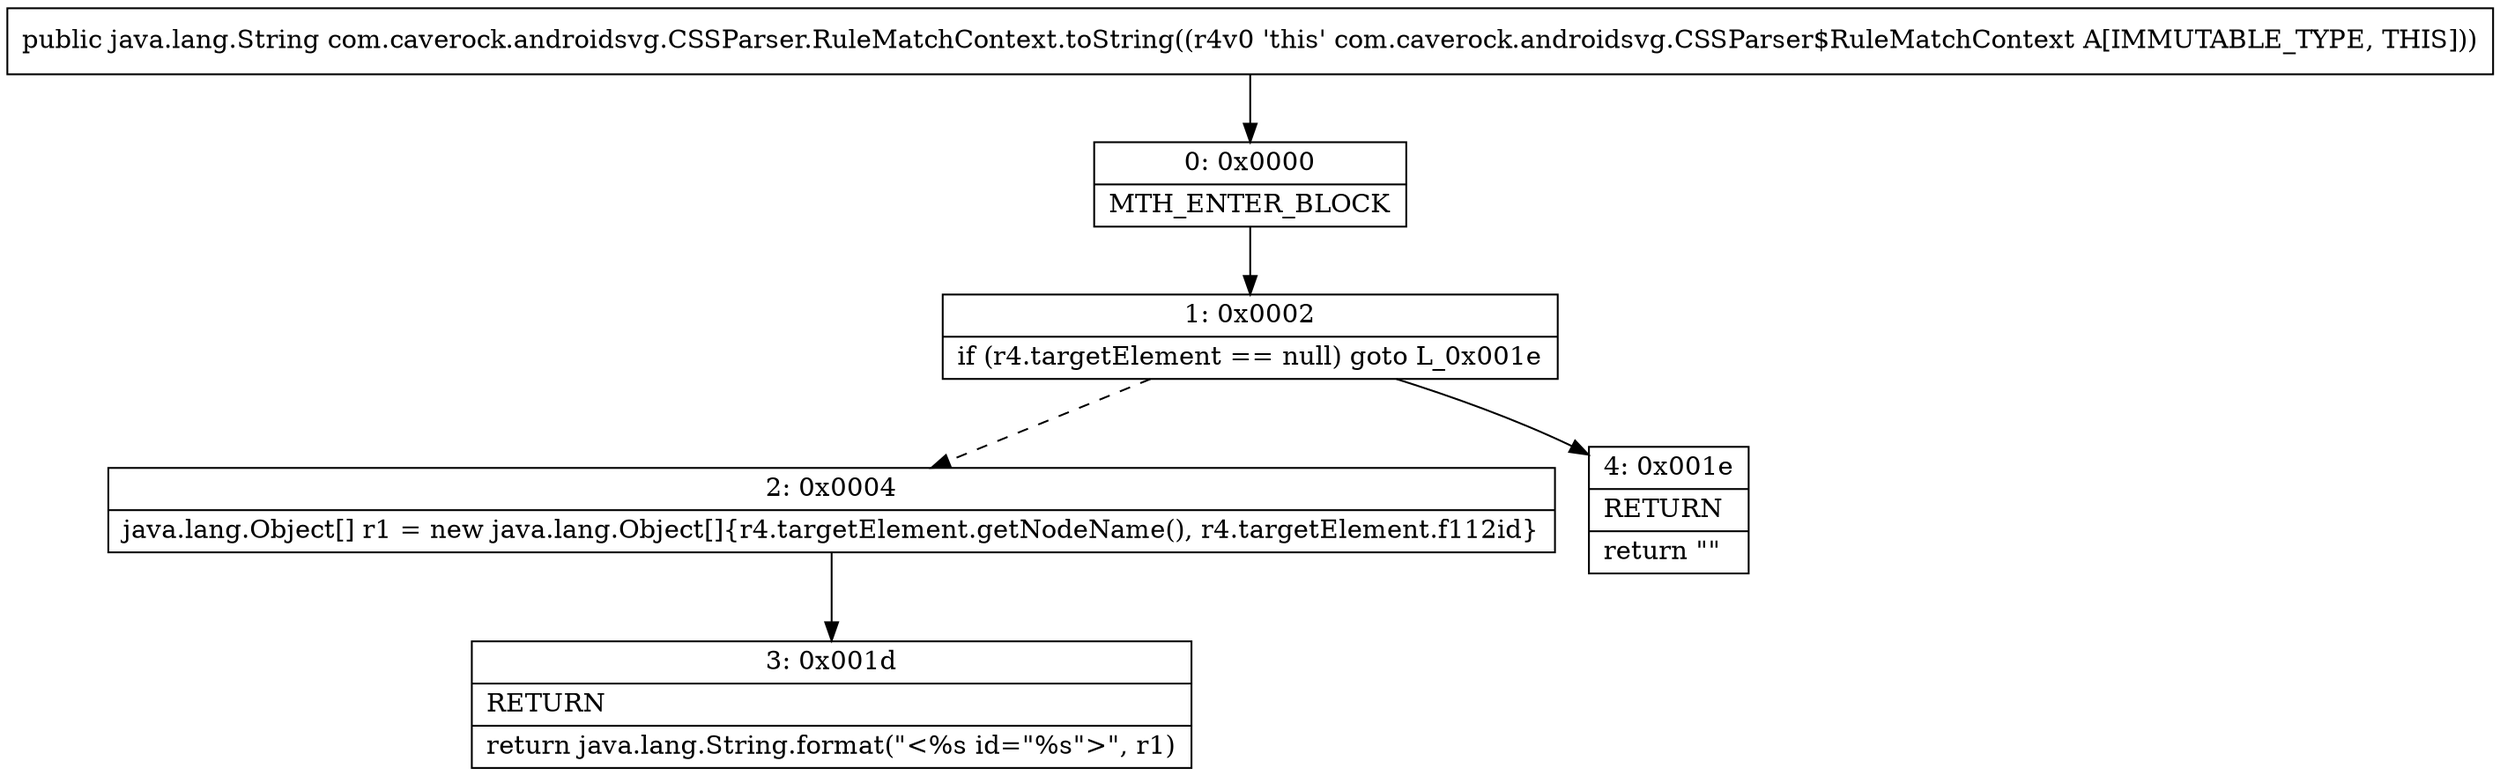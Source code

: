 digraph "CFG forcom.caverock.androidsvg.CSSParser.RuleMatchContext.toString()Ljava\/lang\/String;" {
Node_0 [shape=record,label="{0\:\ 0x0000|MTH_ENTER_BLOCK\l}"];
Node_1 [shape=record,label="{1\:\ 0x0002|if (r4.targetElement == null) goto L_0x001e\l}"];
Node_2 [shape=record,label="{2\:\ 0x0004|java.lang.Object[] r1 = new java.lang.Object[]\{r4.targetElement.getNodeName(), r4.targetElement.f112id\}\l}"];
Node_3 [shape=record,label="{3\:\ 0x001d|RETURN\l|return java.lang.String.format(\"\<%s id=\"%s\"\>\", r1)\l}"];
Node_4 [shape=record,label="{4\:\ 0x001e|RETURN\l|return \"\"\l}"];
MethodNode[shape=record,label="{public java.lang.String com.caverock.androidsvg.CSSParser.RuleMatchContext.toString((r4v0 'this' com.caverock.androidsvg.CSSParser$RuleMatchContext A[IMMUTABLE_TYPE, THIS])) }"];
MethodNode -> Node_0;
Node_0 -> Node_1;
Node_1 -> Node_2[style=dashed];
Node_1 -> Node_4;
Node_2 -> Node_3;
}

